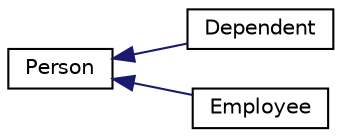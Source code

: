 digraph "Graphical Class Hierarchy"
{
  edge [fontname="Helvetica",fontsize="10",labelfontname="Helvetica",labelfontsize="10"];
  node [fontname="Helvetica",fontsize="10",shape=record];
  rankdir="LR";
  Node0 [label="Person",height=0.2,width=0.4,color="black", fillcolor="white", style="filled",URL="$class_person.html"];
  Node0 -> Node1 [dir="back",color="midnightblue",fontsize="10",style="solid",fontname="Helvetica"];
  Node1 [label="Dependent",height=0.2,width=0.4,color="black", fillcolor="white", style="filled",URL="$class_dependent.html"];
  Node0 -> Node2 [dir="back",color="midnightblue",fontsize="10",style="solid",fontname="Helvetica"];
  Node2 [label="Employee",height=0.2,width=0.4,color="black", fillcolor="white", style="filled",URL="$class_employee.html"];
}
